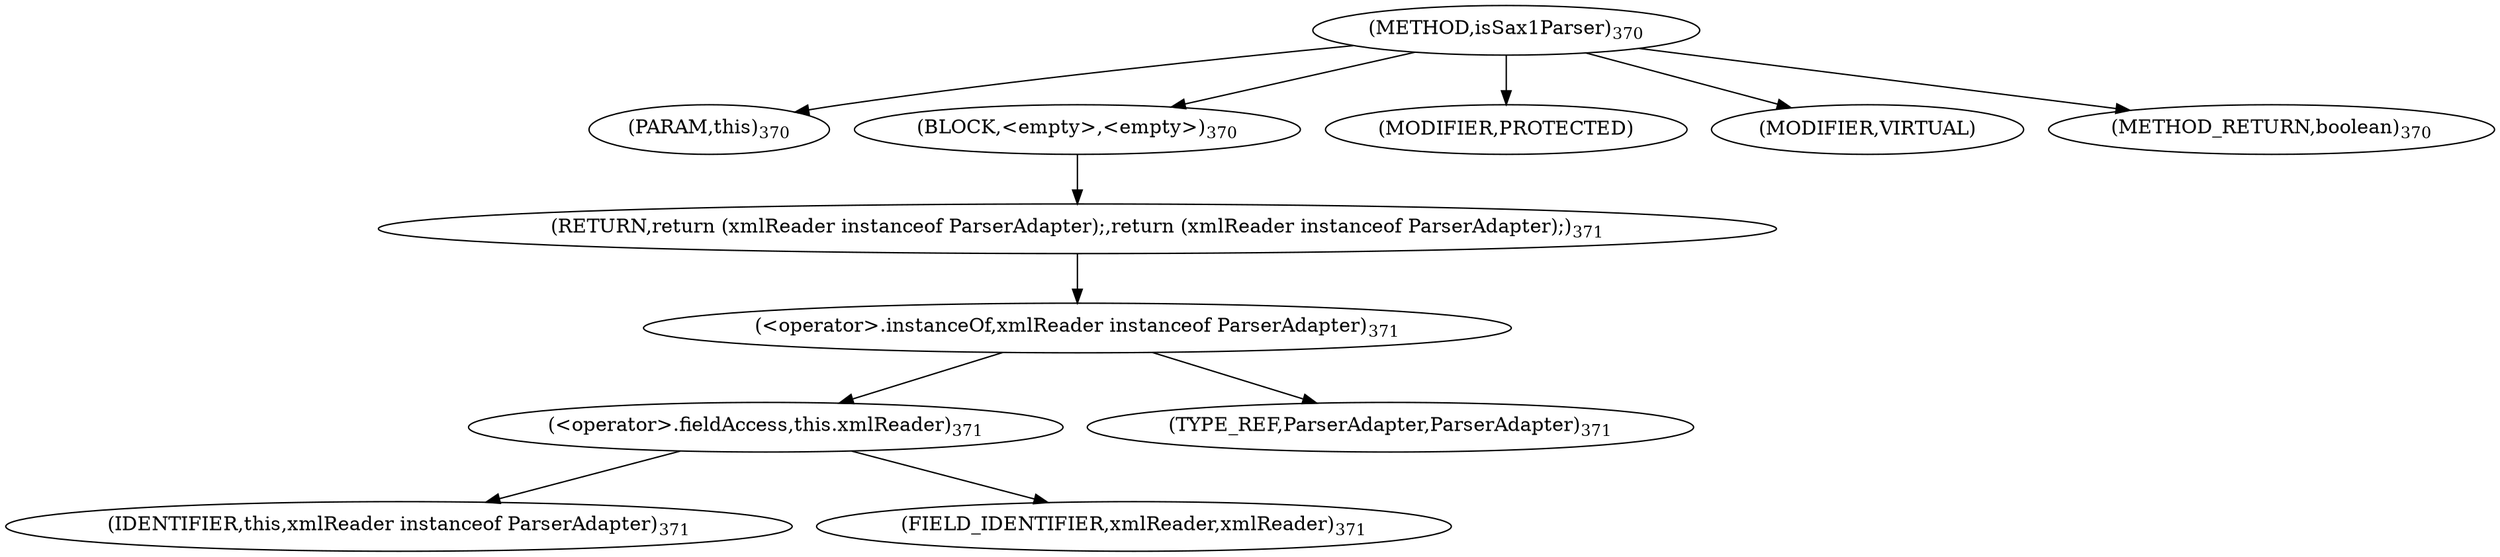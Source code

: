 digraph "isSax1Parser" {  
"687" [label = <(METHOD,isSax1Parser)<SUB>370</SUB>> ]
"688" [label = <(PARAM,this)<SUB>370</SUB>> ]
"689" [label = <(BLOCK,&lt;empty&gt;,&lt;empty&gt;)<SUB>370</SUB>> ]
"690" [label = <(RETURN,return (xmlReader instanceof ParserAdapter);,return (xmlReader instanceof ParserAdapter);)<SUB>371</SUB>> ]
"691" [label = <(&lt;operator&gt;.instanceOf,xmlReader instanceof ParserAdapter)<SUB>371</SUB>> ]
"692" [label = <(&lt;operator&gt;.fieldAccess,this.xmlReader)<SUB>371</SUB>> ]
"693" [label = <(IDENTIFIER,this,xmlReader instanceof ParserAdapter)<SUB>371</SUB>> ]
"694" [label = <(FIELD_IDENTIFIER,xmlReader,xmlReader)<SUB>371</SUB>> ]
"695" [label = <(TYPE_REF,ParserAdapter,ParserAdapter)<SUB>371</SUB>> ]
"696" [label = <(MODIFIER,PROTECTED)> ]
"697" [label = <(MODIFIER,VIRTUAL)> ]
"698" [label = <(METHOD_RETURN,boolean)<SUB>370</SUB>> ]
  "687" -> "688" 
  "687" -> "689" 
  "687" -> "696" 
  "687" -> "697" 
  "687" -> "698" 
  "689" -> "690" 
  "690" -> "691" 
  "691" -> "692" 
  "691" -> "695" 
  "692" -> "693" 
  "692" -> "694" 
}
